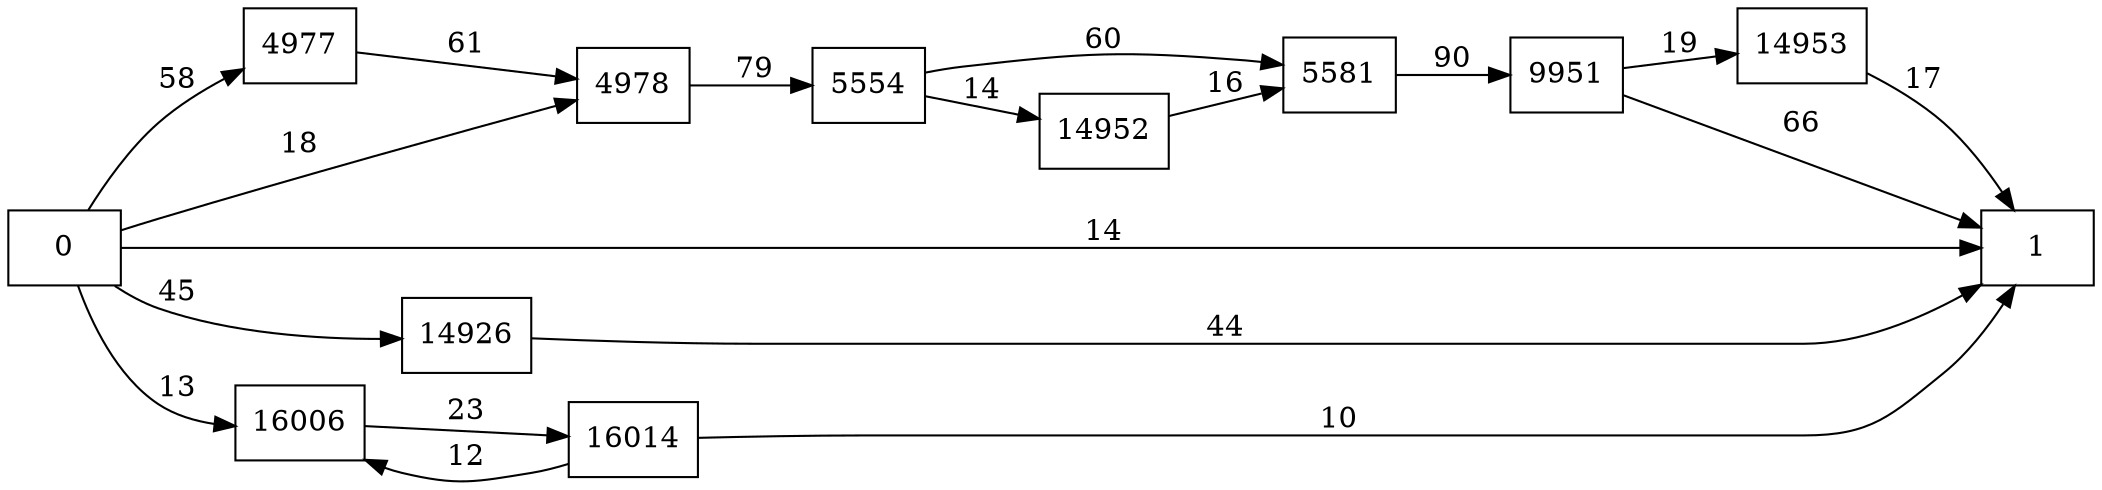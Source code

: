 digraph {
	graph [rankdir=LR]
	node [shape=rectangle]
	4977 -> 4978 [label=61]
	4978 -> 5554 [label=79]
	5554 -> 5581 [label=60]
	5554 -> 14952 [label=14]
	5581 -> 9951 [label=90]
	9951 -> 14953 [label=19]
	9951 -> 1 [label=66]
	14926 -> 1 [label=44]
	14952 -> 5581 [label=16]
	14953 -> 1 [label=17]
	16006 -> 16014 [label=23]
	16014 -> 16006 [label=12]
	16014 -> 1 [label=10]
	0 -> 4977 [label=58]
	0 -> 4978 [label=18]
	0 -> 1 [label=14]
	0 -> 14926 [label=45]
	0 -> 16006 [label=13]
}
